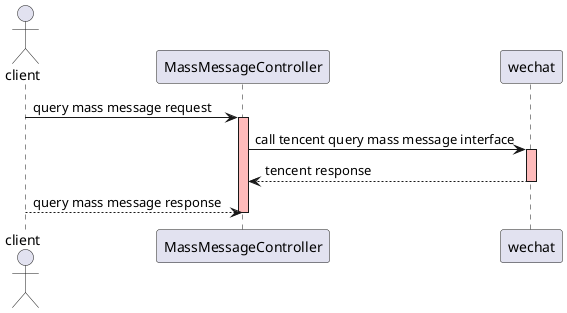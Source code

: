 @startuml
actor client
client -> MassMessageController: query mass message request
activate MassMessageController #FFBBBB

MassMessageController -> wechat: call tencent query mass message interface
activate wechat #FFBBBB
MassMessageController <-- wechat: tencent response
deactivate wechat

client --> MassMessageController: query mass message response
deactivate MassMessageController
@enduml